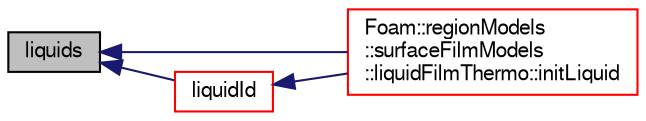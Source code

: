 digraph "liquids"
{
  bgcolor="transparent";
  edge [fontname="FreeSans",fontsize="10",labelfontname="FreeSans",labelfontsize="10"];
  node [fontname="FreeSans",fontsize="10",shape=record];
  rankdir="LR";
  Node461 [label="liquids",height=0.2,width=0.4,color="black", fillcolor="grey75", style="filled", fontcolor="black"];
  Node461 -> Node462 [dir="back",color="midnightblue",fontsize="10",style="solid",fontname="FreeSans"];
  Node462 [label="Foam::regionModels\l::surfaceFilmModels\l::liquidFilmThermo::initLiquid",height=0.2,width=0.4,color="red",URL="$a29066.html#a5673e50c4f933c26fce60fdc3fb74323",tooltip="Initialise the liquid pointer. "];
  Node461 -> Node464 [dir="back",color="midnightblue",fontsize="10",style="solid",fontname="FreeSans"];
  Node464 [label="liquidId",height=0.2,width=0.4,color="red",URL="$a30182.html#a35ff79c7764f520e9fbcf8f86514fc01",tooltip="Index of liquid component. "];
  Node464 -> Node462 [dir="back",color="midnightblue",fontsize="10",style="solid",fontname="FreeSans"];
}
